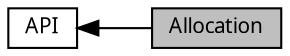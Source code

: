 digraph "Allocation"
{
  bgcolor="transparent";
  edge [fontname="Mononoki",fontsize="10",labelfontname="Mononoki",labelfontsize="10"];
  node [fontname="Mononoki",fontsize="10",shape=box];
  rankdir=LR;
  Node2 [label="API",height=0.2,width=0.4,color="black",URL="$group__Vector.html",tooltip="Main vectors methods."];
  Node1 [label="Allocation",height=0.2,width=0.4,color="black", fillcolor="grey75", style="filled", fontcolor="black",tooltip="Allocator functions."];
  Node2->Node1 [shape=plaintext, dir="back", style="solid"];
}
